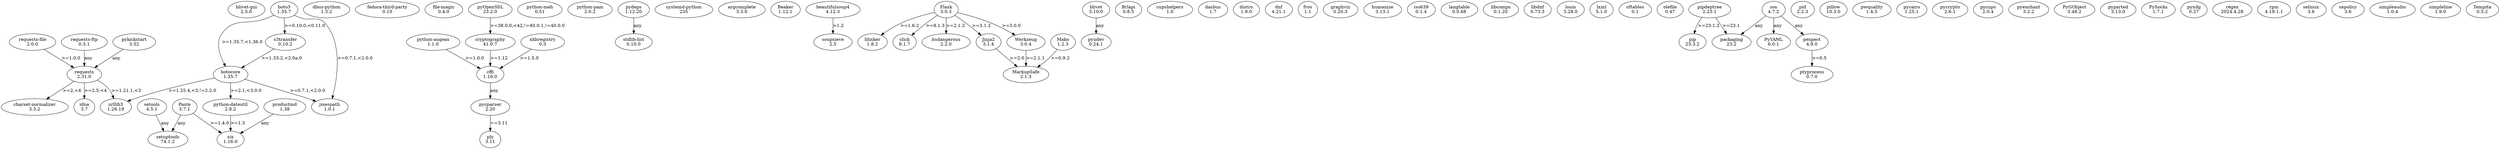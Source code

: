 digraph {
	"blivet-gui" [label="blivet-gui\n2.5.0"]
	"charset-normalizer" [label="charset-normalizer\n3.3.2"]
	"dbus-python" [label="dbus-python\n1.3.2"]
	"fedora-third-party" [label="fedora-third-party\n0.10"]
	"file-magic" [label="file-magic\n0.4.0"]
	"python-augeas" -> cffi [label=">=1.0.0"]
	"python-augeas" [label="python-augeas\n1.1.0"]
	"python-dateutil" -> six [label=">=1.5"]
	"python-dateutil" [label="python-dateutil\n2.8.2"]
	"python-meh" [label="python-meh\n0.51"]
	"python-pam" [label="python-pam\n2.0.2"]
	"requests-file" -> requests [label=">=1.0.0"]
	"requests-file" [label="requests-file\n2.0.0"]
	"requests-ftp" -> requests [label=any]
	"requests-ftp" [label="requests-ftp\n0.3.1"]
	"stdlib-list" [label="stdlib-list\n0.10.0"]
	"systemd-python" [label="systemd-python\n235"]
	argcomplete [label="argcomplete\n3.3.0"]
	beaker [label="Beaker\n1.12.1"]
	beautifulsoup4 -> soupsieve [label=">1.2"]
	beautifulsoup4 [label="beautifulsoup4\n4.12.3"]
	blinker [label="blinker\n1.8.2"]
	blivet -> pyudev [label=any]
	blivet [label="blivet\n3.10.0"]
	boto3 -> botocore [label=">=1.35.7,<1.36.0"]
	boto3 -> jmespath [label=">=0.7.1,<2.0.0"]
	boto3 -> s3transfer [label=">=0.10.0,<0.11.0"]
	boto3 [label="boto3\n1.35.7"]
	botocore -> "python-dateutil" [label=">=2.1,<3.0.0"]
	botocore -> jmespath [label=">=0.7.1,<2.0.0"]
	botocore -> urllib3 [label=">=1.25.4,<3,!=2.2.0"]
	botocore [label="botocore\n1.35.7"]
	brlapi [label="Brlapi\n0.8.5"]
	cffi -> pycparser [label=any]
	cffi [label="cffi\n1.16.0"]
	click [label="click\n8.1.7"]
	cryptography -> cffi [label=">=1.12"]
	cryptography [label="cryptography\n41.0.7"]
	cupshelpers [label="cupshelpers\n1.0"]
	dasbus [label="dasbus\n1.7"]
	distro [label="distro\n1.9.0"]
	dnf [label="dnf\n4.21.1"]
	flask -> blinker [label=">=1.6.2"]
	flask -> click [label=">=8.1.3"]
	flask -> itsdangerous [label=">=2.1.2"]
	flask -> jinja2 [label=">=3.1.2"]
	flask -> werkzeug [label=">=3.0.0"]
	flask [label="Flask\n3.0.3"]
	fros [label="fros\n1.1"]
	graphviz [label="graphviz\n0.20.3"]
	humanize [label="humanize\n3.13.1"]
	idna [label="idna\n3.7"]
	iso639 [label="iso639\n0.1.4"]
	itsdangerous [label="itsdangerous\n2.2.0"]
	jinja2 -> markupsafe [label=">=2.0"]
	jinja2 [label="Jinja2\n3.1.4"]
	jmespath [label="jmespath\n1.0.1"]
	langtable [label="langtable\n0.0.68"]
	libcomps [label="libcomps\n0.1.20"]
	libdnf [label="libdnf\n0.73.3"]
	louis [label="louis\n3.28.0"]
	lxml [label="lxml\n5.1.0"]
	mako -> markupsafe [label=">=0.9.2"]
	mako [label="Mako\n1.2.3"]
	markupsafe [label="MarkupSafe\n2.1.3"]
	nftables [label="nftables\n0.1"]
	olefile [label="olefile\n0.47"]
	packaging [label="packaging\n23.2"]
	paste -> setuptools [label=any]
	paste -> six [label=">=1.4.0"]
	paste [label="Paste\n3.7.1"]
	pexpect -> ptyprocess [label=">=0.5"]
	pexpect [label="pexpect\n4.9.0"]
	pid [label="pid\n2.2.3"]
	pillow [label="pillow\n10.3.0"]
	pip [label="pip\n23.3.2"]
	pipdeptree -> packaging [label=">=23.1"]
	pipdeptree -> pip [label=">=23.1.2"]
	pipdeptree [label="pipdeptree\n2.23.1"]
	ply [label="ply\n3.11"]
	productmd -> six [label=any]
	productmd [label="productmd\n1.38"]
	ptyprocess [label="ptyprocess\n0.7.0"]
	pwquality [label="pwquality\n1.4.5"]
	pycairo [label="pycairo\n1.25.1"]
	pycparser -> ply [label="==3.11"]
	pycparser [label="pycparser\n2.20"]
	pycrypto [label="pycrypto\n2.6.1"]
	pycups [label="pycups\n2.0.4"]
	pydeps -> "stdlib-list" [label=any]
	pydeps [label="pydeps\n1.12.20"]
	pyenchant [label="pyenchant\n3.2.2"]
	pygobject [label="PyGObject\n3.48.2"]
	pykickstart -> requests [label=any]
	pykickstart [label="pykickstart\n3.52"]
	pyopenssl -> cryptography [label=">=38.0.0,<42,!=40.0.1,!=40.0.0"]
	pyopenssl [label="pyOpenSSL\n23.2.0"]
	pyparted [label="pyparted\n3.13.0"]
	pysocks [label="PySocks\n1.7.1"]
	pyudev [label="pyudev\n0.24.1"]
	pyxdg [label="pyxdg\n0.27"]
	pyyaml [label="PyYAML\n6.0.1"]
	regex [label="regex\n2024.4.28"]
	requests -> "charset-normalizer" [label=">=2,<4"]
	requests -> idna [label=">=2.5,<4"]
	requests -> urllib3 [label=">=1.21.1,<3"]
	requests [label="requests\n2.31.0"]
	rpm [label="rpm\n4.19.1.1"]
	s3transfer -> botocore [label=">=1.33.2,<2.0a.0"]
	s3transfer [label="s3transfer\n0.10.2"]
	selinux [label="selinux\n3.6"]
	sepolicy [label="sepolicy\n3.6"]
	setools -> setuptools [label=any]
	setools [label="setools\n4.5.1"]
	setuptools [label="setuptools\n74.1.2"]
	simpleaudio [label="simpleaudio\n1.0.4"]
	simpleline [label="simpleline\n1.9.0"]
	six [label="six\n1.16.0"]
	sos -> packaging [label=any]
	sos -> pexpect [label=any]
	sos -> pyyaml [label=any]
	sos [label="sos\n4.7.2"]
	soupsieve [label="soupsieve\n2.5"]
	tempita [label="Tempita\n0.5.2"]
	urllib3 [label="urllib3\n1.26.19"]
	werkzeug -> markupsafe [label=">=2.1.1"]
	werkzeug [label="Werkzeug\n3.0.4"]
	xkbregistry -> cffi [label=">=1.5.0"]
	xkbregistry [label="xkbregistry\n0.3"]
}

